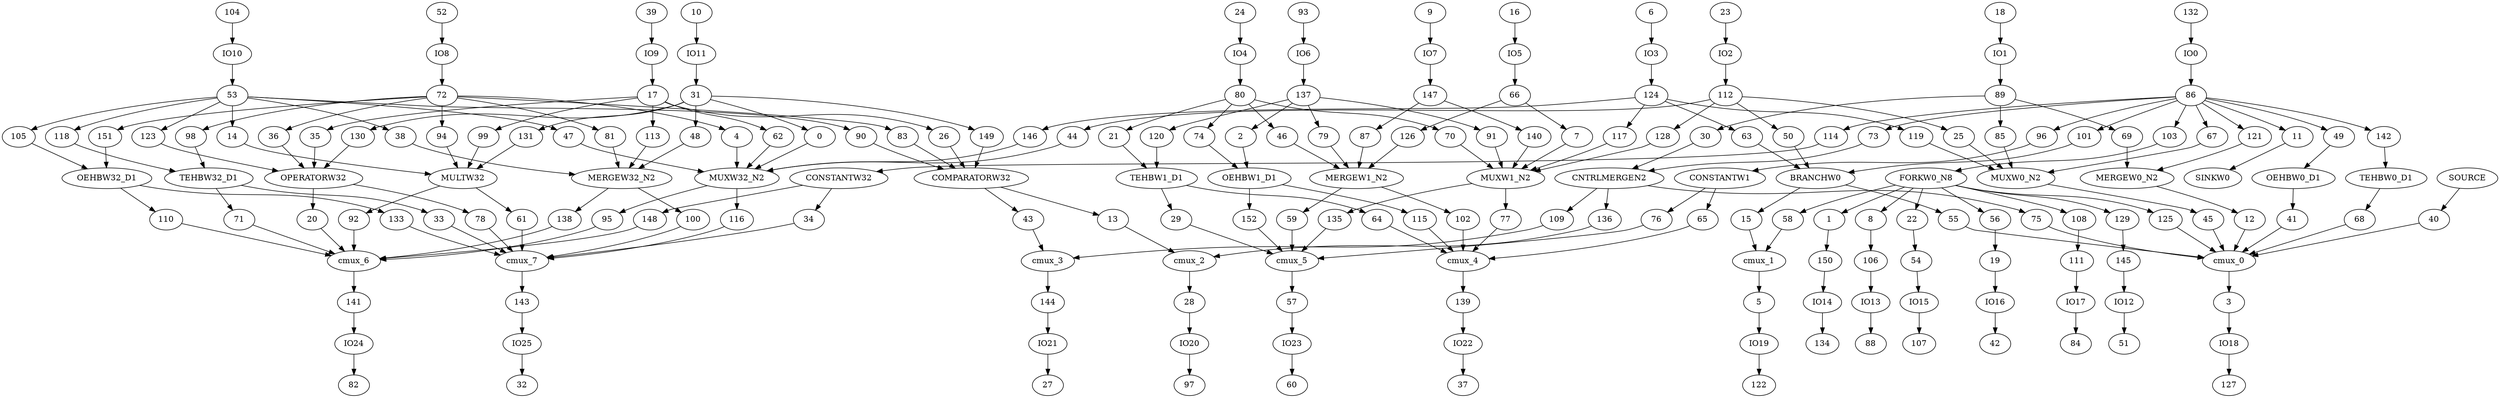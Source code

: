 /*
{
  "MERGEW1_N2": ["MERGEW1_N2"],
  "MUXW0_N2": ["MUXW0_N2"],
  "TEHBW32_D1": ["TEHBW32_D1"],
  "SOURCE": ["SOURCE"],
  "CNTRLMERGEN2": ["CNTRLMERGEN2"],
  "OPERATORW32": ["OPERATORW32"],
  "MUXW1_N2": ["MUXW1_N2"],
  "SINKW0": ["SINKW0"],
  "OEHBW32_D1": ["OEHBW32_D1"],
  "MUXW32_N2": ["MUXW32_N2"],
  "MULTW32": ["MULTW32"],
  "MERGEW0_N2": ["MERGEW0_N2"],
  "COMPARATORW32": ["COMPARATORW32"],
  "CONSTANTW1": ["CONSTANTW1"],
  "OEHBW0_D1": ["OEHBW0_D1"],
  "OEHBW1_D1": ["OEHBW1_D1"],
  "MERGEW32_N2": ["MERGEW32_N2"],
  "TEHBW1_D1": ["TEHBW1_D1"],
  "CONSTANTW32": ["CONSTANTW32"],
  "TEHBW0_D1": ["TEHBW0_D1"],
  "BRANCHW0": ["BRANCHW0"],
  "INPUTW32": ["INPUTW32"],
  "INPUTW0": ["INPUTW0"],
  "INPUTW1": ["INPUTW1"],
  "OUTPUTW1": ["OUTPUTW1"],
  "OUTPUTW32": ["OUTPUTW32"],
  "OUTPUTW0": ["OUTPUTW0"],
  "FORK": ["FORK"]
}
*/
strict digraph {
IO1 [G_Name="IO1", G_CellType="FuncCell", G_NodeType="INPUTW0", G_Width="1"];
MERGEW1_N2 [G_Name="MERGEW1_N2", G_CellType="FuncCell", G_NodeType="MERGEW1_N2", G_Width="1"];
IO10 [G_Name="IO10", G_CellType="FuncCell", G_NodeType="INPUTW0", G_Width="1"];
IO20 [G_Name="IO20", G_CellType="FuncCell", G_NodeType="OUTPUTW1", G_Width="1"];
IO9 [G_Name="IO9", G_CellType="FuncCell", G_NodeType="INPUTW32", G_Width="1"];
MUXW0_N2 [G_Name="MUXW0_N2", G_CellType="FuncCell", G_NodeType="MUXW0_N2", G_Width="1"];
TEHBW32_D1 [G_Name="TEHBW32_D1", G_CellType="FuncCell", G_NodeType="TEHBW32_D1", G_Width="1"];
SOURCE [G_Name="SOURCE", G_CellType="FuncCell", G_NodeType="SOURCE", G_Width="1"];
CNTRLMERGEN2 [G_Name="CNTRLMERGEN2", G_CellType="FuncCell", G_NodeType="CNTRLMERGEN2", G_Width="1"];
IO12 [G_Name="IO12", G_CellType="FuncCell", G_NodeType="OUTPUTW0", G_Width="1"];
OPERATORW32 [G_Name="OPERATORW32", G_CellType="FuncCell", G_NodeType="OPERATORW32", G_Width="1"];
IO0 [G_Name="IO0", G_CellType="FuncCell", G_NodeType="INPUTW0", G_Width="1"];
MUXW1_N2 [G_Name="MUXW1_N2", G_CellType="FuncCell", G_NodeType="MUXW1_N2", G_Width="1"];
IO14 [G_Name="IO14", G_CellType="FuncCell", G_NodeType="OUTPUTW0", G_Width="1"];
IO25 [G_Name="IO25", G_CellType="FuncCell", G_NodeType="OUTPUTW0", G_Width="1"];
SINKW0 [G_Name="SINKW0", G_CellType="FuncCell", G_NodeType="SINKW0", G_Width="1"];
IO18 [G_Name="IO18", G_CellType="FuncCell", G_NodeType="OUTPUTW0", G_Width="1"];
IO21 [G_Name="IO21", G_CellType="FuncCell", G_NodeType="OUTPUTW0", G_Width="1"];
OEHBW32_D1 [G_Name="OEHBW32_D1", G_CellType="FuncCell", G_NodeType="OEHBW32_D1", G_Width="1"];
IO15 [G_Name="IO15", G_CellType="FuncCell", G_NodeType="OUTPUTW0", G_Width="1"];
MUXW32_N2 [G_Name="MUXW32_N2", G_CellType="FuncCell", G_NodeType="MUXW32_N2", G_Width="1"];
IO19 [G_Name="IO19", G_CellType="FuncCell", G_NodeType="OUTPUTW0", G_Width="1"];
MULTW32 [G_Name="MULTW32", G_CellType="FuncCell", G_NodeType="MULTW32", G_Width="1"];
IO4 [G_Name="IO4", G_CellType="FuncCell", G_NodeType="INPUTW1", G_Width="1"];
IO2 [G_Name="IO2", G_CellType="FuncCell", G_NodeType="INPUTW1", G_Width="1"];
MERGEW0_N2 [G_Name="MERGEW0_N2", G_CellType="FuncCell", G_NodeType="MERGEW0_N2", G_Width="1"];
COMPARATORW32 [G_Name="COMPARATORW32", G_CellType="FuncCell", G_NodeType="COMPARATORW32", G_Width="1"];
IO8 [G_Name="IO8", G_CellType="FuncCell", G_NodeType="INPUTW32", G_Width="1"];
CONSTANTW1 [G_Name="CONSTANTW1", G_CellType="FuncCell", G_NodeType="CONSTANTW1", G_Width="1"];
OEHBW0_D1 [G_Name="OEHBW0_D1", G_CellType="FuncCell", G_NodeType="OEHBW0_D1", G_Width="1"];
IO16 [G_Name="IO16", G_CellType="FuncCell", G_NodeType="OUTPUTW0", G_Width="1"];
OEHBW1_D1 [G_Name="OEHBW1_D1", G_CellType="FuncCell", G_NodeType="OEHBW1_D1", G_Width="1"];
IO3 [G_Name="IO3", G_CellType="FuncCell", G_NodeType="INPUTW0", G_Width="1"];
IO5 [G_Name="IO5", G_CellType="FuncCell", G_NodeType="INPUTW1", G_Width="1"];
IO13 [G_Name="IO13", G_CellType="FuncCell", G_NodeType="OUTPUTW0", G_Width="1"];
FORKW0_N8 [G_Name="FORKW0_N8", G_CellType="FuncCell", G_NodeType="FORK", G_Width="1"];
MERGEW32_N2 [G_Name="MERGEW32_N2", G_CellType="FuncCell", G_NodeType="MERGEW32_N2", G_Width="1"];
IO24 [G_Name="IO24", G_CellType="FuncCell", G_NodeType="OUTPUTW32", G_Width="1"];
IO7 [G_Name="IO7", G_CellType="FuncCell", G_NodeType="INPUTW0", G_Width="1"];
TEHBW1_D1 [G_Name="TEHBW1_D1", G_CellType="FuncCell", G_NodeType="TEHBW1_D1", G_Width="1"];
IO17 [G_Name="IO17", G_CellType="FuncCell", G_NodeType="OUTPUTW0", G_Width="1"];
CONSTANTW32 [G_Name="CONSTANTW32", G_CellType="FuncCell", G_NodeType="CONSTANTW32", G_Width="1"];
TEHBW0_D1 [G_Name="TEHBW0_D1", G_CellType="FuncCell", G_NodeType="TEHBW0_D1", G_Width="1"];
IO6 [G_Name="IO6", G_CellType="FuncCell", G_NodeType="INPUTW0", G_Width="1"];
IO11 [G_Name="IO11", G_CellType="FuncCell", G_NodeType="INPUTW0", G_Width="1"];
IO23 [G_Name="IO23", G_CellType="FuncCell", G_NodeType="OUTPUTW0", G_Width="1"];
IO22 [G_Name="IO22", G_CellType="FuncCell", G_NodeType="OUTPUTW1", G_Width="1"];
BRANCHW0 [G_Name="BRANCHW0", G_CellType="FuncCell", G_NodeType="BRANCHW0", G_Width="1"];

0 [G_Name="MUXW32_N2.HsInPMData32Reg_1", G_CellType="PinCell", G_NodeType="IN", G_Width="1"];
1 [G_Name="FORKW0_N8.HsOutPMData0Reg_4", G_CellType="PinCell", G_NodeType="OUT", G_Width="1"];
2 [G_Name="OEHBW1_D1.HsInPMData1Reg_0", G_CellType="PinCell", G_NodeType="IN", G_Width="1"];
3 [G_Name="IO18.InPMData0Reg_0", G_CellType="PinCell", G_NodeType="IN", G_Width="1"];
4 [G_Name="MUXW32_N2.DInPMData32Reg_0", G_CellType="PinCell", G_NodeType="IN", G_Width="1"];
5 [G_Name="IO19.InPMData0Reg_0", G_CellType="PinCell", G_NodeType="IN", G_Width="1"];
6 [G_Name="IO3.InPMData0Reg_0", G_CellType="PinCell", G_NodeType="IN", G_Width="1"];
7 [G_Name="MUXW1_N2.DInPMData1Reg_1", G_CellType="PinCell", G_NodeType="IN", G_Width="1"];
8 [G_Name="FORKW0_N8.HsOutPMData0Reg_3", G_CellType="PinCell", G_NodeType="OUT", G_Width="1"];
9 [G_Name="IO7.InPMData0Reg_0", G_CellType="PinCell", G_NodeType="IN", G_Width="1"];
10 [G_Name="IO11.InPMData0Reg_0", G_CellType="PinCell", G_NodeType="IN", G_Width="1"];
11 [G_Name="SINKW0.HsInPMData0Reg_0", G_CellType="PinCell", G_NodeType="IN", G_Width="1"];
12 [G_Name="MERGEW0_N2.HsOutPMData0Reg_0", G_CellType="PinCell", G_NodeType="OUT", G_Width="1"];
13 [G_Name="COMPARATORW32.DOutPMCond1Reg_0", G_CellType="PinCell", G_NodeType="OUT", G_Width="1"];
14 [G_Name="MULTW32.HsInPMData32Reg_0", G_CellType="PinCell", G_NodeType="IN", G_Width="1"];
15 [G_Name="BRANCHW0.HsOutPMData0Reg_1", G_CellType="PinCell", G_NodeType="OUT", G_Width="1"];
16 [G_Name="IO5.InPMData1Reg_0", G_CellType="PinCell", G_NodeType="IN", G_Width="1"];
17 [G_Name="IO9.OutPMData32Reg_0", G_CellType="PinCell", G_NodeType="OUT", G_Width="1"];
18 [G_Name="IO1.InPMData0Reg_0", G_CellType="PinCell", G_NodeType="IN", G_Width="1"];
19 [G_Name="IO16.InPMData0Reg_0", G_CellType="PinCell", G_NodeType="IN", G_Width="1"];
20 [G_Name="OPERATORW32.DOutPMData32Reg_0", G_CellType="PinCell", G_NodeType="OUT", G_Width="1"];
21 [G_Name="TEHBW1_D1.DInPMData1Reg_0", G_CellType="PinCell", G_NodeType="IN", G_Width="1"];
22 [G_Name="FORKW0_N8.HsOutPMData0Reg_5", G_CellType="PinCell", G_NodeType="OUT", G_Width="1"];
23 [G_Name="IO2.InPMData1Reg_0", G_CellType="PinCell", G_NodeType="IN", G_Width="1"];
24 [G_Name="IO4.InPMData1Reg_0", G_CellType="PinCell", G_NodeType="IN", G_Width="1"];
25 [G_Name="MUXW0_N2.DInPMCond1Reg_0", G_CellType="PinCell", G_NodeType="IN", G_Width="1"];
26 [G_Name="COMPARATORW32.DInPMData32Reg_1", G_CellType="PinCell", G_NodeType="IN", G_Width="1"];
27 [G_Name="IO21.OutPMData0Reg_0", G_CellType="PinCell", G_NodeType="OUT", G_Width="1"];
cmux_4 [G_Name="cmux_4", G_CellType="RouteCell", G_NodeType="MUX", G_Width="1"];
28 [G_Name="IO20.InPMData1Reg_0", G_CellType="PinCell", G_NodeType="IN", G_Width="1"];
29 [G_Name="TEHBW1_D1.HsOutPMData1Reg_0", G_CellType="PinCell", G_NodeType="OUT", G_Width="1"];
30 [G_Name="CNTRLMERGEN2.HsInPMData0Reg_1", G_CellType="PinCell", G_NodeType="IN", G_Width="1"];
31 [G_Name="IO11.OutPMData0Reg_0", G_CellType="PinCell", G_NodeType="OUT", G_Width="1"];
32 [G_Name="IO25.OutPMData0Reg_0", G_CellType="PinCell", G_NodeType="OUT", G_Width="1"];
33 [G_Name="TEHBW32_D1.HsOutPMData32Reg_0", G_CellType="PinCell", G_NodeType="OUT", G_Width="1"];
34 [G_Name="CONSTANTW32.HsOutPMData32Reg_0", G_CellType="PinCell", G_NodeType="OUT", G_Width="1"];
35 [G_Name="OPERATORW32.DInPMData32Reg_1", G_CellType="PinCell", G_NodeType="IN", G_Width="1"];
36 [G_Name="OPERATORW32.DInPMData32Reg_0", G_CellType="PinCell", G_NodeType="IN", G_Width="1"];
37 [G_Name="IO22.OutPMData1Reg_0", G_CellType="PinCell", G_NodeType="OUT", G_Width="1"];
38 [G_Name="MERGEW32_N2.HsInPMData32Reg_0", G_CellType="PinCell", G_NodeType="IN", G_Width="1"];
39 [G_Name="IO9.InPMData32Reg_0", G_CellType="PinCell", G_NodeType="IN", G_Width="1"];
40 [G_Name="SOURCE.HsOutPMData0Reg_0", G_CellType="PinCell", G_NodeType="OUT", G_Width="1"];
41 [G_Name="OEHBW0_D1.HsOutPMData0Reg_0", G_CellType="PinCell", G_NodeType="OUT", G_Width="1"];
42 [G_Name="IO16.OutPMData0Reg_0", G_CellType="PinCell", G_NodeType="OUT", G_Width="1"];
43 [G_Name="COMPARATORW32.HsOutPMCond1Reg_0", G_CellType="PinCell", G_NodeType="OUT", G_Width="1"];
44 [G_Name="MUXW32_N2.DInPMCond1Reg_0", G_CellType="PinCell", G_NodeType="IN", G_Width="1"];
45 [G_Name="MUXW0_N2.HsOutPMData0Reg_0", G_CellType="PinCell", G_NodeType="OUT", G_Width="1"];
46 [G_Name="MERGEW1_N2.DInPMData1Reg_0", G_CellType="PinCell", G_NodeType="IN", G_Width="1"];
47 [G_Name="MUXW32_N2.HsInPMData32Reg_0", G_CellType="PinCell", G_NodeType="IN", G_Width="1"];
48 [G_Name="MERGEW32_N2.HsInPMData32Reg_1", G_CellType="PinCell", G_NodeType="IN", G_Width="1"];
cmux_5 [G_Name="cmux_5", G_CellType="RouteCell", G_NodeType="MUX", G_Width="1"];
49 [G_Name="OEHBW0_D1.HsInPMData0Reg_0", G_CellType="PinCell", G_NodeType="IN", G_Width="1"];
cmux_0 [G_Name="cmux_0", G_CellType="RouteCell", G_NodeType="MUX", G_Width="1"];
50 [G_Name="BRANCHW0.DInPMCond1Reg_0", G_CellType="PinCell", G_NodeType="IN", G_Width="1"];
51 [G_Name="IO12.OutPMData0Reg_0", G_CellType="PinCell", G_NodeType="OUT", G_Width="1"];
52 [G_Name="IO8.InPMData32Reg_0", G_CellType="PinCell", G_NodeType="IN", G_Width="1"];
53 [G_Name="IO10.OutPMData0Reg_0", G_CellType="PinCell", G_NodeType="OUT", G_Width="1"];
54 [G_Name="IO15.InPMData0Reg_0", G_CellType="PinCell", G_NodeType="IN", G_Width="1"];
55 [G_Name="BRANCHW0.HsOutPMData0Reg_0", G_CellType="PinCell", G_NodeType="OUT", G_Width="1"];
cmux_2 [G_Name="cmux_2", G_CellType="RouteCell", G_NodeType="MUX", G_Width="1"];
56 [G_Name="FORKW0_N8.HsOutPMData0Reg_6", G_CellType="PinCell", G_NodeType="OUT", G_Width="1"];
57 [G_Name="IO23.InPMData0Reg_0", G_CellType="PinCell", G_NodeType="IN", G_Width="1"];
58 [G_Name="FORKW0_N8.HsOutPMData0Reg_1", G_CellType="PinCell", G_NodeType="OUT", G_Width="1"];
59 [G_Name="MERGEW1_N2.HsOutPMData1Reg_0", G_CellType="PinCell", G_NodeType="OUT", G_Width="1"];
cmux_3 [G_Name="cmux_3", G_CellType="RouteCell", G_NodeType="MUX", G_Width="1"];
60 [G_Name="IO23.OutPMData0Reg_0", G_CellType="PinCell", G_NodeType="OUT", G_Width="1"];
61 [G_Name="MULTW32.HsOutPMData32Reg_0", G_CellType="PinCell", G_NodeType="OUT", G_Width="1"];
62 [G_Name="MUXW32_N2.DInPMData32Reg_1", G_CellType="PinCell", G_NodeType="IN", G_Width="1"];
cmux_6 [G_Name="cmux_6", G_CellType="RouteCell", G_NodeType="MUX", G_Width="1"];
63 [G_Name="BRANCHW0.HsInPMCond1Reg_0", G_CellType="PinCell", G_NodeType="IN", G_Width="1"];
64 [G_Name="TEHBW1_D1.DOutPMData1Reg_0", G_CellType="PinCell", G_NodeType="OUT", G_Width="1"];
65 [G_Name="CONSTANTW1.DOutPMData1Reg_0", G_CellType="PinCell", G_NodeType="OUT", G_Width="1"];
66 [G_Name="IO5.OutPMData1Reg_0", G_CellType="PinCell", G_NodeType="OUT", G_Width="1"];
67 [G_Name="MUXW0_N2.HsInPMData0Reg_0", G_CellType="PinCell", G_NodeType="IN", G_Width="1"];
68 [G_Name="TEHBW0_D1.HsOutPMData0Reg_0", G_CellType="PinCell", G_NodeType="OUT", G_Width="1"];
69 [G_Name="MERGEW0_N2.HsInPMData0Reg_1", G_CellType="PinCell", G_NodeType="IN", G_Width="1"];
70 [G_Name="MUXW1_N2.DInPMData1Reg_0", G_CellType="PinCell", G_NodeType="IN", G_Width="1"];
71 [G_Name="TEHBW32_D1.DOutPMData32Reg_0", G_CellType="PinCell", G_NodeType="OUT", G_Width="1"];
72 [G_Name="IO8.OutPMData32Reg_0", G_CellType="PinCell", G_NodeType="OUT", G_Width="1"];
73 [G_Name="CNTRLMERGEN2.HsInPMData0Reg_0", G_CellType="PinCell", G_NodeType="IN", G_Width="1"];
74 [G_Name="OEHBW1_D1.DInPMData1Reg_0", G_CellType="PinCell", G_NodeType="IN", G_Width="1"];
75 [G_Name="CNTRLMERGEN2.HsOutPMData0Reg_0", G_CellType="PinCell", G_NodeType="OUT", G_Width="1"];
76 [G_Name="CONSTANTW1.HsOutPMData1Reg_0", G_CellType="PinCell", G_NodeType="OUT", G_Width="1"];
77 [G_Name="MUXW1_N2.DOutPMData1Reg_0", G_CellType="PinCell", G_NodeType="OUT", G_Width="1"];
78 [G_Name="OPERATORW32.HsOutPMData32Reg_0", G_CellType="PinCell", G_NodeType="OUT", G_Width="1"];
79 [G_Name="MERGEW1_N2.HsInPMData1Reg_0", G_CellType="PinCell", G_NodeType="IN", G_Width="1"];
80 [G_Name="IO4.OutPMData1Reg_0", G_CellType="PinCell", G_NodeType="OUT", G_Width="1"];
81 [G_Name="MERGEW32_N2.DInPMData32Reg_0", G_CellType="PinCell", G_NodeType="IN", G_Width="1"];
82 [G_Name="IO24.OutPMData32Reg_0", G_CellType="PinCell", G_NodeType="OUT", G_Width="1"];
83 [G_Name="COMPARATORW32.DInPMData32Reg_0", G_CellType="PinCell", G_NodeType="IN", G_Width="1"];
cmux_1 [G_Name="cmux_1", G_CellType="RouteCell", G_NodeType="MUX", G_Width="1"];
84 [G_Name="IO17.OutPMData0Reg_0", G_CellType="PinCell", G_NodeType="OUT", G_Width="1"];
85 [G_Name="MUXW0_N2.HsInPMData0Reg_1", G_CellType="PinCell", G_NodeType="IN", G_Width="1"];
86 [G_Name="IO0.OutPMData0Reg_0", G_CellType="PinCell", G_NodeType="OUT", G_Width="1"];
87 [G_Name="MERGEW1_N2.HsInPMData1Reg_1", G_CellType="PinCell", G_NodeType="IN", G_Width="1"];
88 [G_Name="IO13.OutPMData0Reg_0", G_CellType="PinCell", G_NodeType="OUT", G_Width="1"];
89 [G_Name="IO1.OutPMData0Reg_0", G_CellType="PinCell", G_NodeType="OUT", G_Width="1"];
90 [G_Name="COMPARATORW32.HsInPMData32Reg_0", G_CellType="PinCell", G_NodeType="IN", G_Width="1"];
91 [G_Name="MUXW1_N2.HsInPMData1Reg_0", G_CellType="PinCell", G_NodeType="IN", G_Width="1"];
92 [G_Name="MULTW32.DOutPMData32Reg_0", G_CellType="PinCell", G_NodeType="OUT", G_Width="1"];
93 [G_Name="IO6.InPMData0Reg_0", G_CellType="PinCell", G_NodeType="IN", G_Width="1"];
94 [G_Name="MULTW32.DInPMData32Reg_0", G_CellType="PinCell", G_NodeType="IN", G_Width="1"];
95 [G_Name="MUXW32_N2.DOutPMData32Reg_0", G_CellType="PinCell", G_NodeType="OUT", G_Width="1"];
96 [G_Name="CONSTANTW1.HsInPMData0Reg_0", G_CellType="PinCell", G_NodeType="IN", G_Width="1"];
97 [G_Name="IO20.OutPMData1Reg_0", G_CellType="PinCell", G_NodeType="OUT", G_Width="1"];
98 [G_Name="TEHBW32_D1.DInPMData32Reg_0", G_CellType="PinCell", G_NodeType="IN", G_Width="1"];
99 [G_Name="MULTW32.DInPMData32Reg_1", G_CellType="PinCell", G_NodeType="IN", G_Width="1"];
100 [G_Name="MERGEW32_N2.HsOutPMData32Reg_0", G_CellType="PinCell", G_NodeType="OUT", G_Width="1"];
101 [G_Name="BRANCHW0.HsInPMData0Reg_0", G_CellType="PinCell", G_NodeType="IN", G_Width="1"];
102 [G_Name="MERGEW1_N2.DOutPMData1Reg_0", G_CellType="PinCell", G_NodeType="OUT", G_Width="1"];
103 [G_Name="FORKW0_N8.HsInPMData0Reg_0", G_CellType="PinCell", G_NodeType="IN", G_Width="1"];
104 [G_Name="IO10.InPMData0Reg_0", G_CellType="PinCell", G_NodeType="IN", G_Width="1"];
105 [G_Name="OEHBW32_D1.HsInPMData32Reg_0", G_CellType="PinCell", G_NodeType="IN", G_Width="1"];
106 [G_Name="IO13.InPMData0Reg_0", G_CellType="PinCell", G_NodeType="IN", G_Width="1"];
107 [G_Name="IO15.OutPMData0Reg_0", G_CellType="PinCell", G_NodeType="OUT", G_Width="1"];
cmux_7 [G_Name="cmux_7", G_CellType="RouteCell", G_NodeType="MUX", G_Width="1"];
108 [G_Name="FORKW0_N8.HsOutPMData0Reg_7", G_CellType="PinCell", G_NodeType="OUT", G_Width="1"];
109 [G_Name="CNTRLMERGEN2.HsOutPMCond1Reg_0", G_CellType="PinCell", G_NodeType="OUT", G_Width="1"];
110 [G_Name="OEHBW32_D1.DOutPMData32Reg_0", G_CellType="PinCell", G_NodeType="OUT", G_Width="1"];
111 [G_Name="IO17.InPMData0Reg_0", G_CellType="PinCell", G_NodeType="IN", G_Width="1"];
112 [G_Name="IO2.OutPMData1Reg_0", G_CellType="PinCell", G_NodeType="OUT", G_Width="1"];
113 [G_Name="MERGEW32_N2.DInPMData32Reg_1", G_CellType="PinCell", G_NodeType="IN", G_Width="1"];
114 [G_Name="CONSTANTW32.HsInPMData0Reg_0", G_CellType="PinCell", G_NodeType="IN", G_Width="1"];
115 [G_Name="OEHBW1_D1.DOutPMData1Reg_0", G_CellType="PinCell", G_NodeType="OUT", G_Width="1"];
116 [G_Name="MUXW32_N2.HsOutPMData32Reg_0", G_CellType="PinCell", G_NodeType="OUT", G_Width="1"];
117 [G_Name="MUXW1_N2.HsInPMCond1Reg_0", G_CellType="PinCell", G_NodeType="IN", G_Width="1"];
118 [G_Name="TEHBW32_D1.HsInPMData32Reg_0", G_CellType="PinCell", G_NodeType="IN", G_Width="1"];
119 [G_Name="MUXW0_N2.HsInPMCond1Reg_0", G_CellType="PinCell", G_NodeType="IN", G_Width="1"];
120 [G_Name="TEHBW1_D1.HsInPMData1Reg_0", G_CellType="PinCell", G_NodeType="IN", G_Width="1"];
121 [G_Name="MERGEW0_N2.HsInPMData0Reg_0", G_CellType="PinCell", G_NodeType="IN", G_Width="1"];
122 [G_Name="IO19.OutPMData0Reg_0", G_CellType="PinCell", G_NodeType="OUT", G_Width="1"];
123 [G_Name="OPERATORW32.HsInPMData32Reg_0", G_CellType="PinCell", G_NodeType="IN", G_Width="1"];
124 [G_Name="IO3.OutPMData0Reg_0", G_CellType="PinCell", G_NodeType="OUT", G_Width="1"];
125 [G_Name="FORKW0_N8.HsOutPMData0Reg_0", G_CellType="PinCell", G_NodeType="OUT", G_Width="1"];
126 [G_Name="MERGEW1_N2.DInPMData1Reg_1", G_CellType="PinCell", G_NodeType="IN", G_Width="1"];
127 [G_Name="IO18.OutPMData0Reg_0", G_CellType="PinCell", G_NodeType="OUT", G_Width="1"];
128 [G_Name="MUXW1_N2.DInPMCond1Reg_0", G_CellType="PinCell", G_NodeType="IN", G_Width="1"];
129 [G_Name="FORKW0_N8.HsOutPMData0Reg_2", G_CellType="PinCell", G_NodeType="OUT", G_Width="1"];
130 [G_Name="OPERATORW32.HsInPMData32Reg_1", G_CellType="PinCell", G_NodeType="IN", G_Width="1"];
131 [G_Name="MULTW32.HsInPMData32Reg_1", G_CellType="PinCell", G_NodeType="IN", G_Width="1"];
132 [G_Name="IO0.InPMData0Reg_0", G_CellType="PinCell", G_NodeType="IN", G_Width="1"];
133 [G_Name="OEHBW32_D1.HsOutPMData32Reg_0", G_CellType="PinCell", G_NodeType="OUT", G_Width="1"];
134 [G_Name="IO14.OutPMData0Reg_0", G_CellType="PinCell", G_NodeType="OUT", G_Width="1"];
135 [G_Name="MUXW1_N2.HsOutPMData1Reg_0", G_CellType="PinCell", G_NodeType="OUT", G_Width="1"];
136 [G_Name="CNTRLMERGEN2.DOutPMCond1Reg_0", G_CellType="PinCell", G_NodeType="OUT", G_Width="1"];
137 [G_Name="IO6.OutPMData0Reg_0", G_CellType="PinCell", G_NodeType="OUT", G_Width="1"];
138 [G_Name="MERGEW32_N2.DOutPMData32Reg_0", G_CellType="PinCell", G_NodeType="OUT", G_Width="1"];
139 [G_Name="IO22.InPMData1Reg_0", G_CellType="PinCell", G_NodeType="IN", G_Width="1"];
140 [G_Name="MUXW1_N2.HsInPMData1Reg_1", G_CellType="PinCell", G_NodeType="IN", G_Width="1"];
141 [G_Name="IO24.InPMData32Reg_0", G_CellType="PinCell", G_NodeType="IN", G_Width="1"];
142 [G_Name="TEHBW0_D1.HsInPMData0Reg_0", G_CellType="PinCell", G_NodeType="IN", G_Width="1"];
143 [G_Name="IO25.InPMData0Reg_0", G_CellType="PinCell", G_NodeType="IN", G_Width="1"];
144 [G_Name="IO21.InPMData0Reg_0", G_CellType="PinCell", G_NodeType="IN", G_Width="1"];
145 [G_Name="IO12.InPMData0Reg_0", G_CellType="PinCell", G_NodeType="IN", G_Width="1"];
146 [G_Name="MUXW32_N2.HsInPMCond1Reg_0", G_CellType="PinCell", G_NodeType="IN", G_Width="1"];
147 [G_Name="IO7.OutPMData0Reg_0", G_CellType="PinCell", G_NodeType="OUT", G_Width="1"];
148 [G_Name="CONSTANTW32.DOutPMData32Reg_0", G_CellType="PinCell", G_NodeType="OUT", G_Width="1"];
149 [G_Name="COMPARATORW32.HsInPMData32Reg_1", G_CellType="PinCell", G_NodeType="IN", G_Width="1"];
150 [G_Name="IO14.InPMData0Reg_0", G_CellType="PinCell", G_NodeType="IN", G_Width="1"];
151 [G_Name="OEHBW32_D1.DInPMData32Reg_0", G_CellType="PinCell", G_NodeType="IN", G_Width="1"];
152 [G_Name="OEHBW1_D1.HsOutPMData1Reg_0", G_CellType="PinCell", G_NodeType="OUT", G_Width="1"];

//Edge information:
0 -> MUXW32_N2;
FORKW0_N8 -> 1;
2 -> OEHBW1_D1;
3 -> IO18;
4 -> MUXW32_N2;
5 -> IO19;
6 -> IO3;
7 -> MUXW1_N2;
FORKW0_N8 -> 8;
9 -> IO7;
10 -> IO11;
11 -> SINKW0;
MERGEW0_N2 -> 12;
COMPARATORW32 -> 13;
14 -> MULTW32;
BRANCHW0 -> 15;
16 -> IO5;
IO9 -> 17;
18 -> IO1;
19 -> IO16;
OPERATORW32 -> 20;
21 -> TEHBW1_D1;
FORKW0_N8 -> 22;
23 -> IO2;
24 -> IO4;
25 -> MUXW0_N2;
17 -> 26;
26 -> COMPARATORW32;
IO21 -> 27;
28 -> IO20;
TEHBW1_D1 -> 29;
30 -> CNTRLMERGEN2;
IO11 -> 31;
31 -> 0;
IO25 -> 32;
TEHBW32_D1 -> 33;
CONSTANTW32 -> 34;
17 -> 35;
35 -> OPERATORW32;
36 -> OPERATORW32;
IO22 -> 37;
38 -> MERGEW32_N2;
39 -> IO9;
SOURCE -> 40;
OEHBW0_D1 -> 41;
IO16 -> 42;
COMPARATORW32 -> 43;
44 -> MUXW32_N2;
MUXW0_N2 -> 45;
46 -> MERGEW1_N2;
47 -> MUXW32_N2;
31 -> 48;
48 -> MERGEW32_N2;
29 -> cmux_5;
49 -> OEHBW0_D1;
12 -> cmux_0;
45 -> cmux_0;
40 -> cmux_0;
41 -> cmux_0;
cmux_0 -> 3;
50 -> BRANCHW0;
IO12 -> 51;
52 -> IO8;
IO10 -> 53;
53 -> 14;
53 -> 38;
53 -> 47;
22 -> 54;
54 -> IO15;
BRANCHW0 -> 55;
55 -> cmux_0;
13 -> cmux_2;
cmux_2 -> 28;
FORKW0_N8 -> 56;
56 -> 19;
cmux_5 -> 57;
57 -> IO23;
FORKW0_N8 -> 58;
MERGEW1_N2 -> 59;
59 -> cmux_5;
43 -> cmux_3;
IO23 -> 60;
MULTW32 -> 61;
17 -> 62;
62 -> MUXW32_N2;
20 -> cmux_6;
63 -> BRANCHW0;
TEHBW1_D1 -> 64;
64 -> cmux_4;
CONSTANTW1 -> 65;
65 -> cmux_4;
IO5 -> 66;
66 -> 7;
67 -> MUXW0_N2;
TEHBW0_D1 -> 68;
68 -> cmux_0;
69 -> MERGEW0_N2;
70 -> MUXW1_N2;
TEHBW32_D1 -> 71;
71 -> cmux_6;
IO8 -> 72;
72 -> 4;
72 -> 36;
73 -> CNTRLMERGEN2;
74 -> OEHBW1_D1;
CNTRLMERGEN2 -> 75;
75 -> cmux_0;
CONSTANTW1 -> 76;
76 -> cmux_5;
MUXW1_N2 -> 77;
77 -> cmux_4;
OPERATORW32 -> 78;
79 -> MERGEW1_N2;
IO4 -> 80;
80 -> 21;
80 -> 70;
80 -> 46;
80 -> 74;
72 -> 81;
81 -> MERGEW32_N2;
IO24 -> 82;
72 -> 83;
83 -> COMPARATORW32;
15 -> cmux_1;
58 -> cmux_1;
cmux_1 -> 5;
IO17 -> 84;
85 -> MUXW0_N2;
IO0 -> 86;
86 -> 11;
86 -> 49;
86 -> 67;
86 -> 73;
87 -> MERGEW1_N2;
IO13 -> 88;
IO1 -> 89;
89 -> 69;
89 -> 30;
89 -> 85;
53 -> 90;
90 -> COMPARATORW32;
91 -> MUXW1_N2;
MULTW32 -> 92;
92 -> cmux_6;
93 -> IO6;
72 -> 94;
94 -> MULTW32;
MUXW32_N2 -> 95;
95 -> cmux_6;
86 -> 96;
96 -> CONSTANTW1;
IO20 -> 97;
72 -> 98;
98 -> TEHBW32_D1;
17 -> 99;
99 -> MULTW32;
MERGEW32_N2 -> 100;
86 -> 101;
101 -> BRANCHW0;
MERGEW1_N2 -> 102;
102 -> cmux_4;
86 -> 103;
103 -> FORKW0_N8;
104 -> IO10;
53 -> 105;
105 -> OEHBW32_D1;
8 -> 106;
106 -> IO13;
IO15 -> 107;
61 -> cmux_7;
78 -> cmux_7;
100 -> cmux_7;
33 -> cmux_7;
34 -> cmux_7;
FORKW0_N8 -> 108;
CNTRLMERGEN2 -> 109;
109 -> cmux_3;
OEHBW32_D1 -> 110;
110 -> cmux_6;
108 -> 111;
111 -> IO17;
IO2 -> 112;
112 -> 44;
112 -> 25;
112 -> 50;
17 -> 113;
113 -> MERGEW32_N2;
86 -> 114;
114 -> CONSTANTW32;
OEHBW1_D1 -> 115;
115 -> cmux_4;
MUXW32_N2 -> 116;
116 -> cmux_7;
117 -> MUXW1_N2;
53 -> 118;
118 -> TEHBW32_D1;
119 -> MUXW0_N2;
120 -> TEHBW1_D1;
86 -> 121;
121 -> MERGEW0_N2;
IO19 -> 122;
53 -> 123;
123 -> OPERATORW32;
IO3 -> 124;
124 -> 119;
124 -> 117;
124 -> 63;
FORKW0_N8 -> 125;
125 -> cmux_0;
66 -> 126;
126 -> MERGEW1_N2;
IO18 -> 127;
112 -> 128;
128 -> MUXW1_N2;
FORKW0_N8 -> 129;
31 -> 130;
130 -> OPERATORW32;
31 -> 131;
131 -> MULTW32;
132 -> IO0;
OEHBW32_D1 -> 133;
133 -> cmux_7;
IO14 -> 134;
MUXW1_N2 -> 135;
135 -> cmux_5;
CNTRLMERGEN2 -> 136;
136 -> cmux_2;
IO6 -> 137;
137 -> 79;
137 -> 2;
137 -> 120;
137 -> 91;
MERGEW32_N2 -> 138;
138 -> cmux_6;
cmux_4 -> 139;
139 -> IO22;
140 -> MUXW1_N2;
cmux_6 -> 141;
141 -> IO24;
86 -> 142;
142 -> TEHBW0_D1;
cmux_7 -> 143;
143 -> IO25;
cmux_3 -> 144;
144 -> IO21;
129 -> 145;
145 -> IO12;
124 -> 146;
146 -> MUXW32_N2;
IO7 -> 147;
147 -> 140;
147 -> 87;
CONSTANTW32 -> 148;
148 -> cmux_6;
31 -> 149;
149 -> COMPARATORW32;
1 -> 150;
150 -> IO14;
72 -> 151;
151 -> OEHBW32_D1;
OEHBW1_D1 -> 152;
152 -> cmux_5;
}